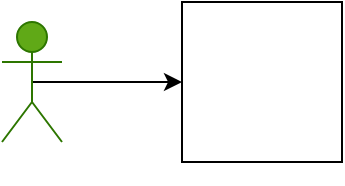 <mxfile>
    <diagram id="gDEPX3fDM5X-rIBqdWva" name="Page-1">
        <mxGraphModel dx="516" dy="1663" grid="1" gridSize="10" guides="1" tooltips="1" connect="1" arrows="1" fold="1" page="1" pageScale="1" pageWidth="850" pageHeight="1100" math="0" shadow="0">
            <root>
                <mxCell id="0"/>
                <mxCell id="1" parent="0"/>
                <mxCell id="10" style="edgeStyle=none;html=1;exitX=0.5;exitY=0.5;exitDx=0;exitDy=0;exitPerimeter=0;" edge="1" parent="1" source="8">
                    <mxGeometry relative="1" as="geometry">
                        <mxPoint x="110" y="-540" as="targetPoint"/>
                    </mxGeometry>
                </mxCell>
                <object label="Actor" id="8">
                    <mxCell style="shape=umlActor;verticalLabelPosition=bottom;verticalAlign=top;html=1;outlineConnect=0;fillColor=#60a917;fontColor=#ffffff;strokeColor=#2D7600;movable=1;resizable=1;rotatable=1;deletable=1;editable=1;connectable=1;" vertex="1" parent="1">
                        <mxGeometry x="20" y="-570" width="30" height="60" as="geometry"/>
                    </mxCell>
                </object>
                <mxCell id="11" value="" style="whiteSpace=wrap;html=1;aspect=fixed;" vertex="1" parent="1">
                    <mxGeometry x="110" y="-580" width="80" height="80" as="geometry"/>
                </mxCell>
            </root>
        </mxGraphModel>
    </diagram>
</mxfile>